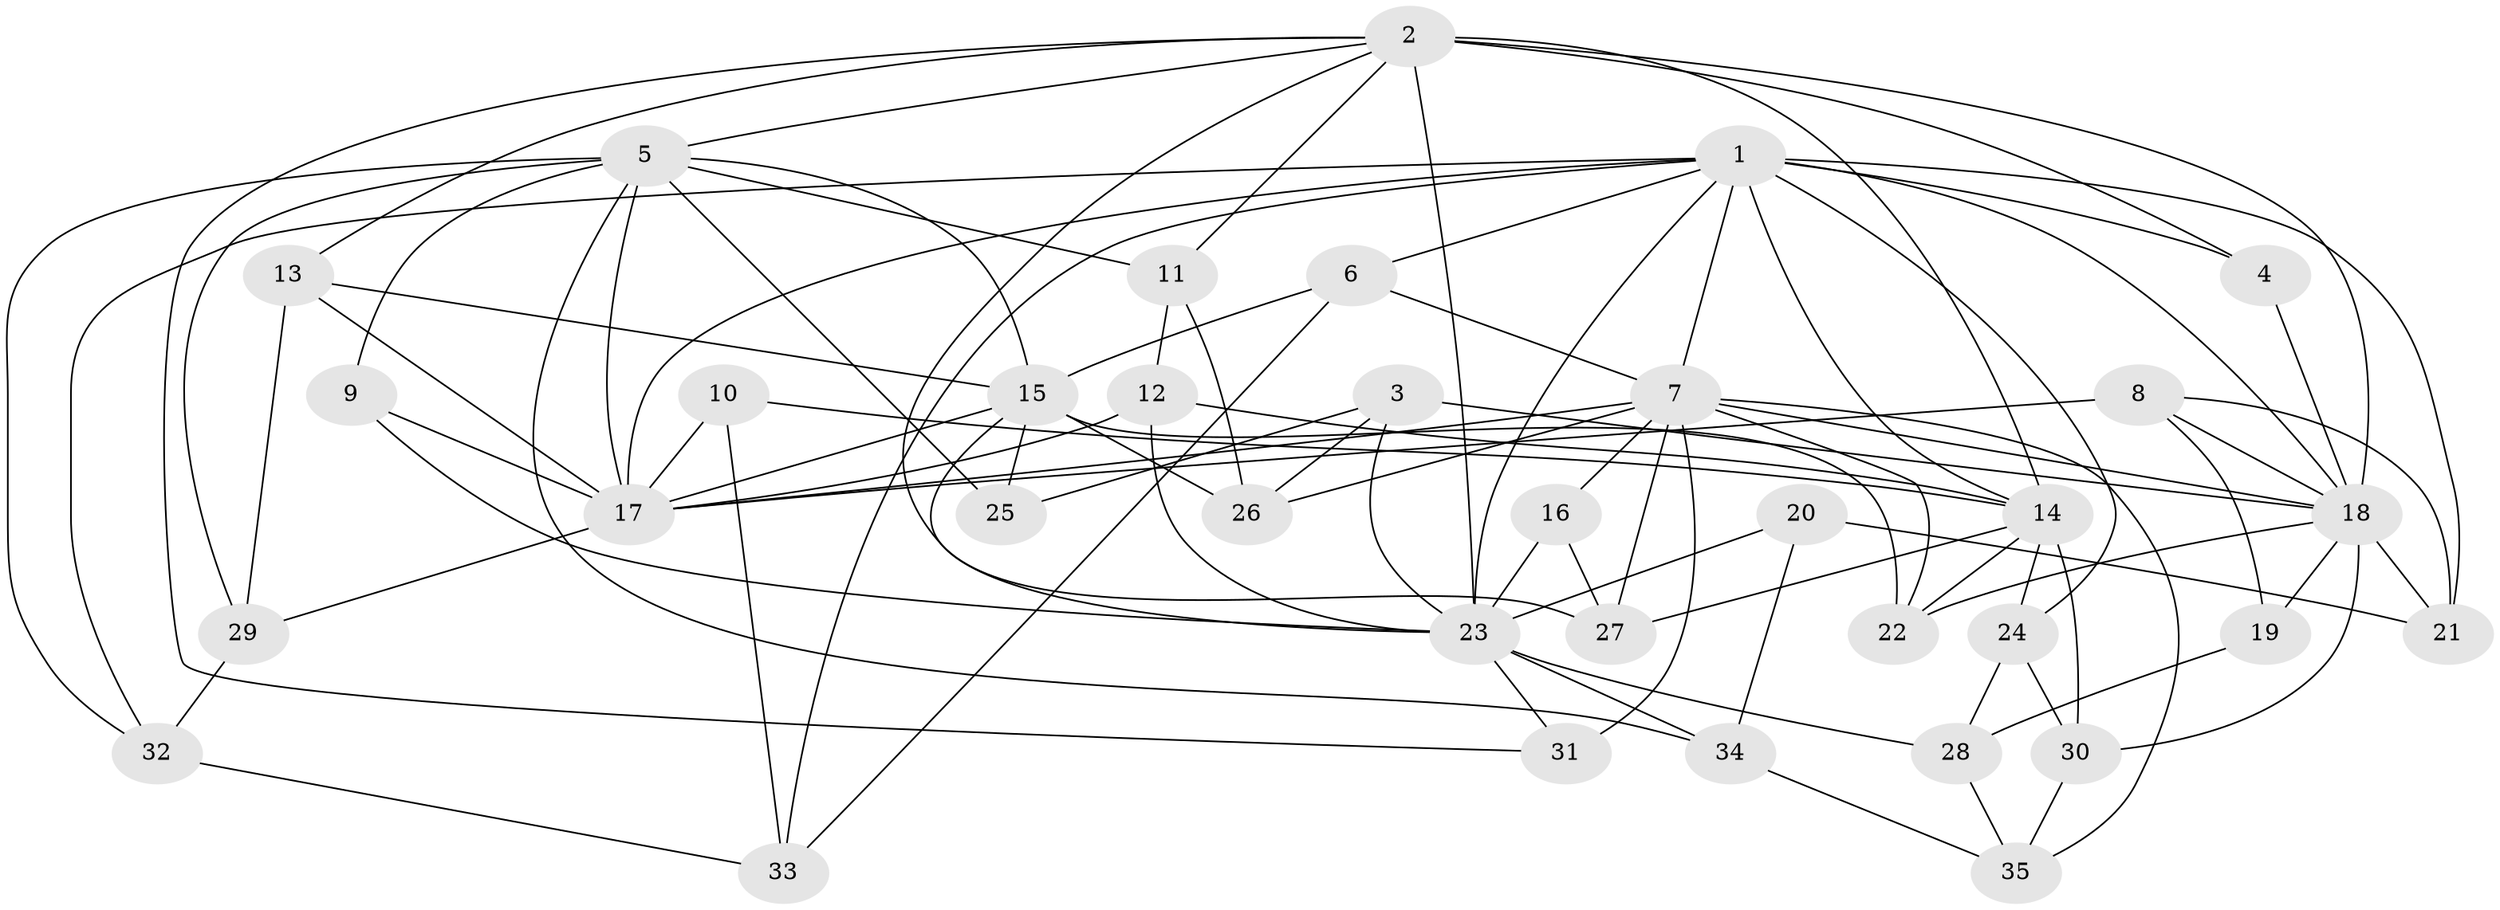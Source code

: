// original degree distribution, {4: 1.0}
// Generated by graph-tools (version 1.1) at 2025/37/03/09/25 02:37:47]
// undirected, 35 vertices, 91 edges
graph export_dot {
graph [start="1"]
  node [color=gray90,style=filled];
  1;
  2;
  3;
  4;
  5;
  6;
  7;
  8;
  9;
  10;
  11;
  12;
  13;
  14;
  15;
  16;
  17;
  18;
  19;
  20;
  21;
  22;
  23;
  24;
  25;
  26;
  27;
  28;
  29;
  30;
  31;
  32;
  33;
  34;
  35;
  1 -- 4 [weight=2.0];
  1 -- 6 [weight=1.0];
  1 -- 7 [weight=1.0];
  1 -- 14 [weight=1.0];
  1 -- 17 [weight=1.0];
  1 -- 18 [weight=1.0];
  1 -- 21 [weight=1.0];
  1 -- 23 [weight=1.0];
  1 -- 24 [weight=1.0];
  1 -- 32 [weight=1.0];
  1 -- 33 [weight=1.0];
  2 -- 4 [weight=1.0];
  2 -- 5 [weight=1.0];
  2 -- 11 [weight=1.0];
  2 -- 13 [weight=1.0];
  2 -- 14 [weight=1.0];
  2 -- 18 [weight=2.0];
  2 -- 23 [weight=1.0];
  2 -- 27 [weight=1.0];
  2 -- 31 [weight=1.0];
  3 -- 18 [weight=1.0];
  3 -- 23 [weight=1.0];
  3 -- 25 [weight=1.0];
  3 -- 26 [weight=1.0];
  4 -- 18 [weight=1.0];
  5 -- 9 [weight=1.0];
  5 -- 11 [weight=1.0];
  5 -- 15 [weight=1.0];
  5 -- 17 [weight=1.0];
  5 -- 25 [weight=2.0];
  5 -- 29 [weight=1.0];
  5 -- 32 [weight=1.0];
  5 -- 34 [weight=1.0];
  6 -- 7 [weight=1.0];
  6 -- 15 [weight=1.0];
  6 -- 33 [weight=1.0];
  7 -- 16 [weight=2.0];
  7 -- 17 [weight=1.0];
  7 -- 18 [weight=1.0];
  7 -- 22 [weight=1.0];
  7 -- 26 [weight=1.0];
  7 -- 27 [weight=1.0];
  7 -- 31 [weight=2.0];
  7 -- 35 [weight=1.0];
  8 -- 17 [weight=1.0];
  8 -- 18 [weight=1.0];
  8 -- 19 [weight=1.0];
  8 -- 21 [weight=1.0];
  9 -- 17 [weight=2.0];
  9 -- 23 [weight=1.0];
  10 -- 14 [weight=1.0];
  10 -- 17 [weight=2.0];
  10 -- 33 [weight=1.0];
  11 -- 12 [weight=1.0];
  11 -- 26 [weight=1.0];
  12 -- 14 [weight=1.0];
  12 -- 17 [weight=1.0];
  12 -- 23 [weight=1.0];
  13 -- 15 [weight=1.0];
  13 -- 17 [weight=1.0];
  13 -- 29 [weight=1.0];
  14 -- 22 [weight=1.0];
  14 -- 24 [weight=1.0];
  14 -- 27 [weight=1.0];
  14 -- 30 [weight=1.0];
  15 -- 17 [weight=1.0];
  15 -- 22 [weight=1.0];
  15 -- 23 [weight=1.0];
  15 -- 25 [weight=1.0];
  15 -- 26 [weight=1.0];
  16 -- 23 [weight=1.0];
  16 -- 27 [weight=1.0];
  17 -- 29 [weight=1.0];
  18 -- 19 [weight=2.0];
  18 -- 21 [weight=1.0];
  18 -- 22 [weight=1.0];
  18 -- 30 [weight=1.0];
  19 -- 28 [weight=1.0];
  20 -- 21 [weight=1.0];
  20 -- 23 [weight=2.0];
  20 -- 34 [weight=1.0];
  23 -- 28 [weight=1.0];
  23 -- 31 [weight=1.0];
  23 -- 34 [weight=1.0];
  24 -- 28 [weight=1.0];
  24 -- 30 [weight=1.0];
  28 -- 35 [weight=1.0];
  29 -- 32 [weight=1.0];
  30 -- 35 [weight=1.0];
  32 -- 33 [weight=1.0];
  34 -- 35 [weight=1.0];
}

